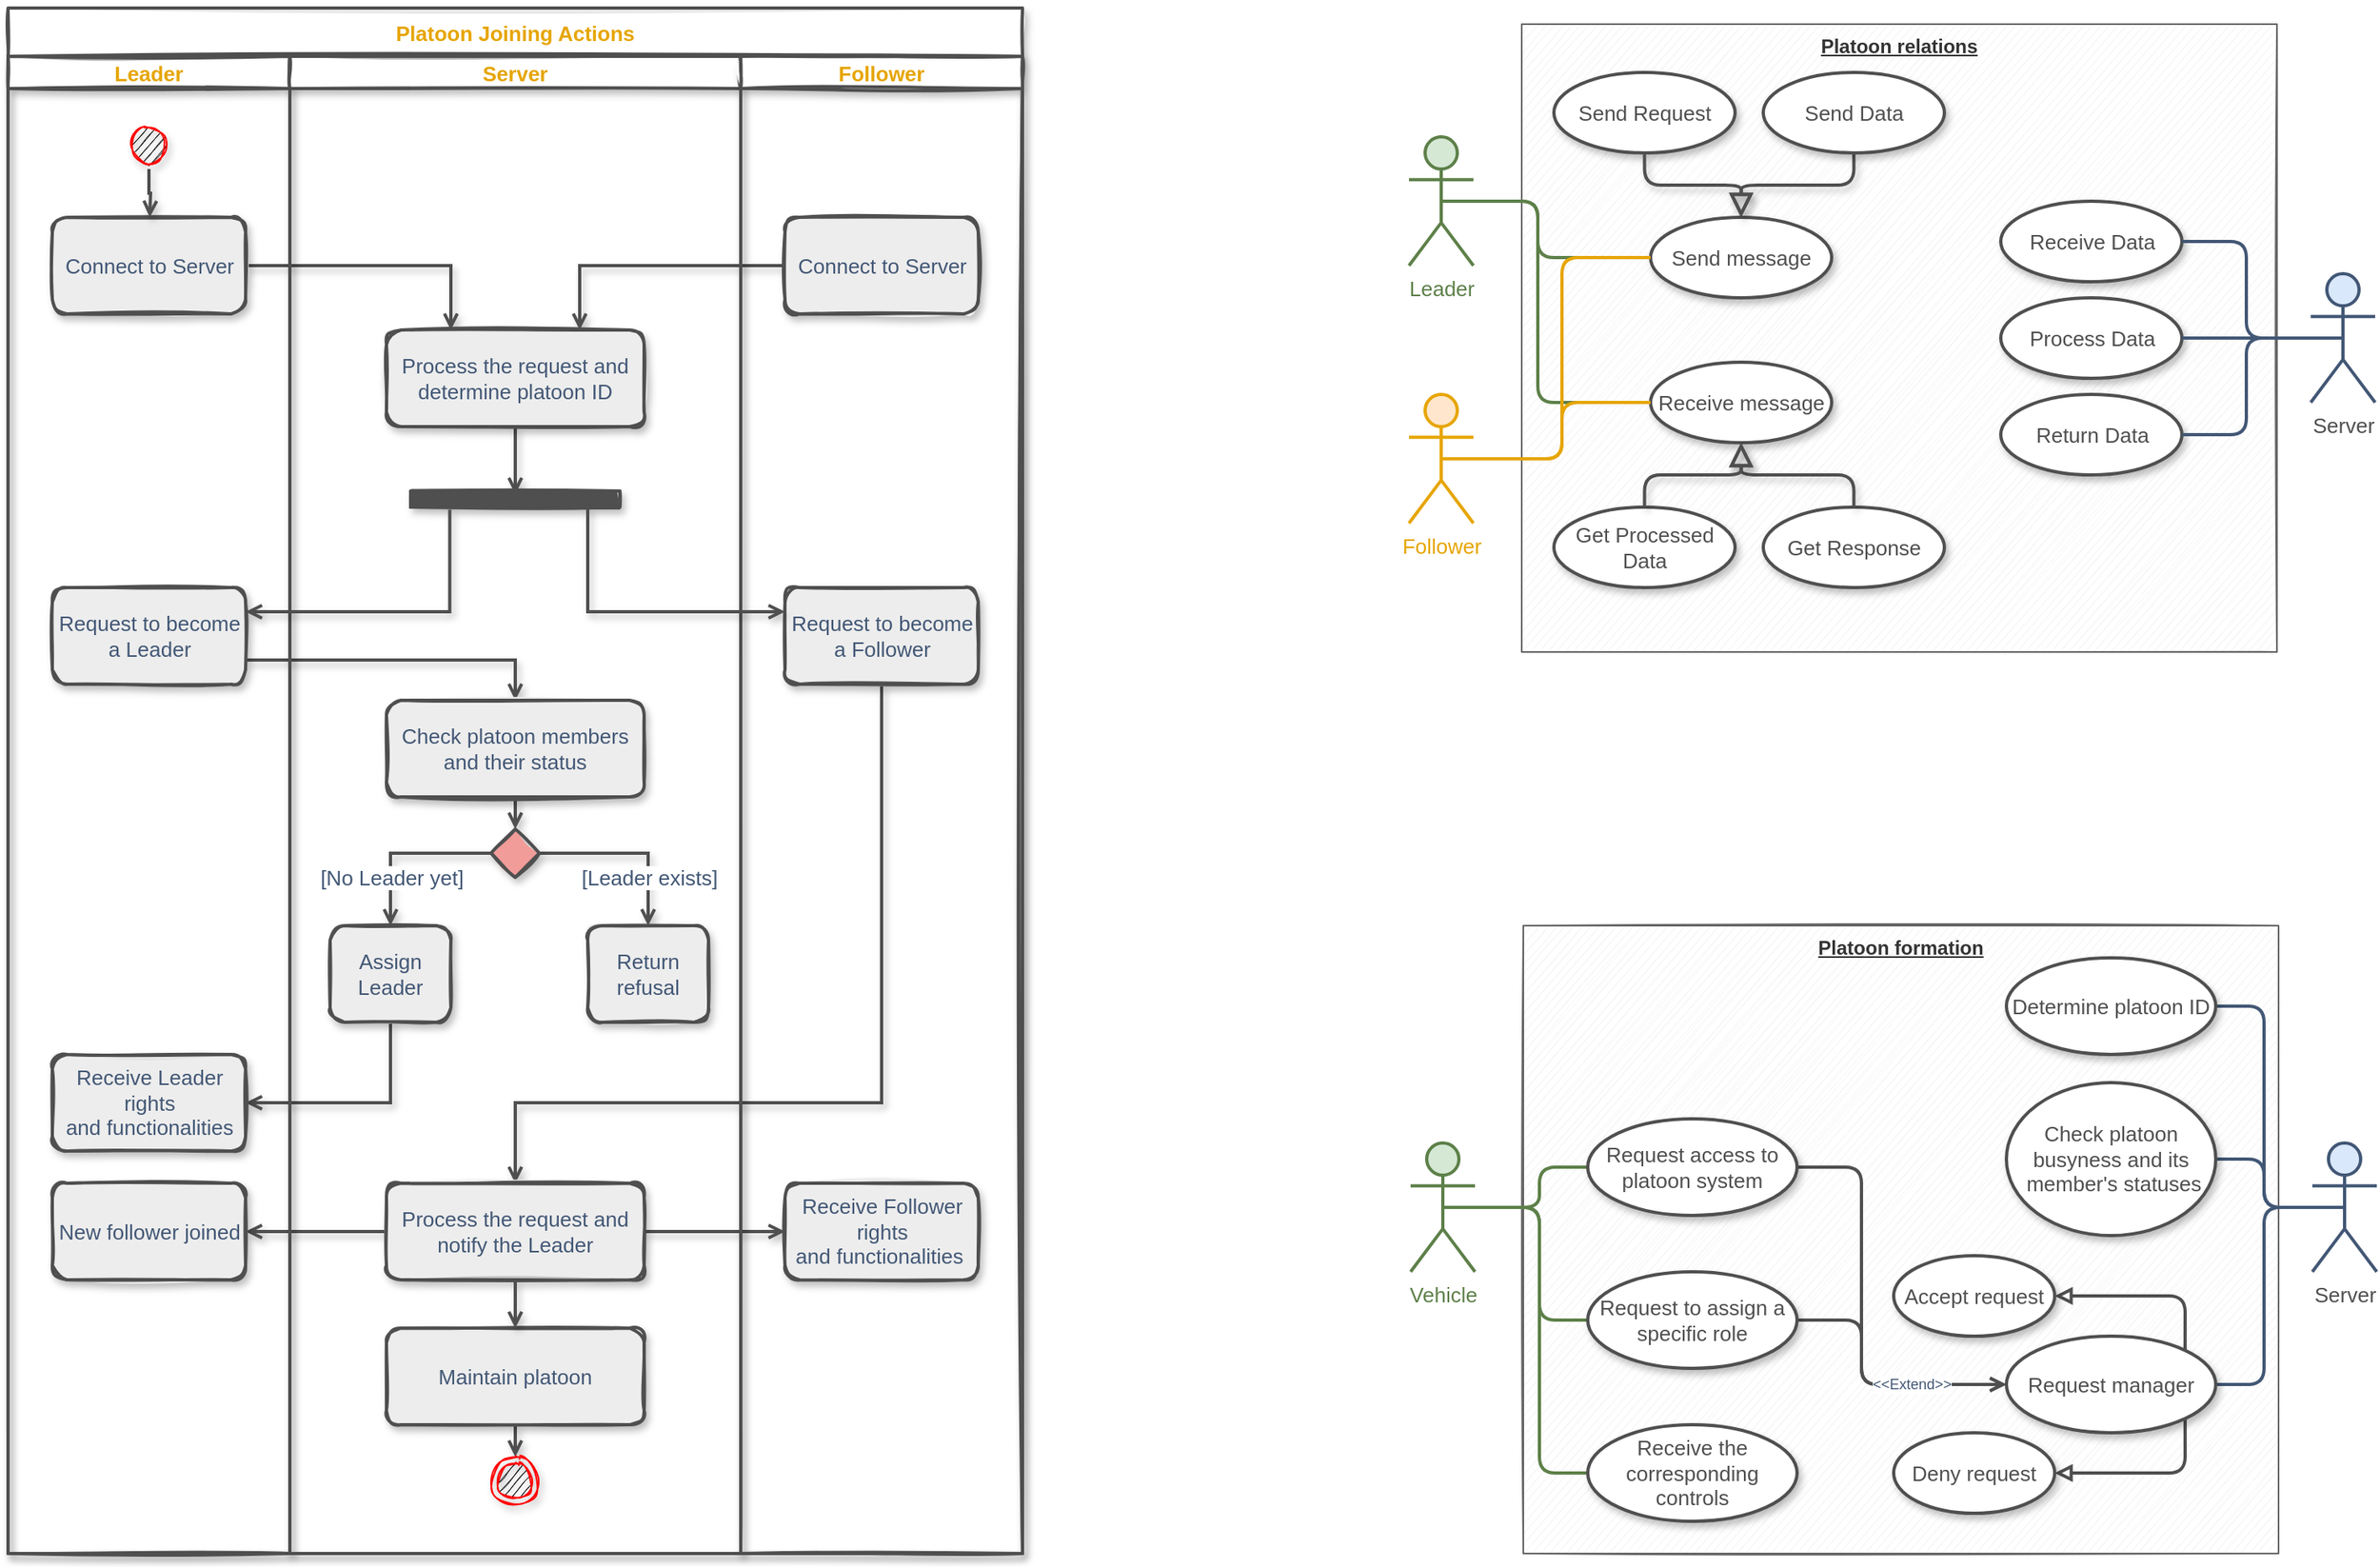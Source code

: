 <mxfile version="15.8.6"><diagram id="yykXFvjehy1KS5H2cquJ" name="Page-1"><mxGraphModel dx="1694" dy="1160" grid="1" gridSize="10" guides="1" tooltips="1" connect="1" arrows="1" fold="1" page="1" pageScale="1" pageWidth="827" pageHeight="1169" math="0" shadow="0"><root><mxCell id="0"/><mxCell id="1" parent="0"/><mxCell id="hpClkY8NKTJ1ehphHGJk-2" value="Platoon relations" style="rounded=0;whiteSpace=wrap;html=1;fillColor=#f5f5f5;fontColor=#333333;strokeColor=#666666;glass=0;sketch=1;fontStyle=5;verticalAlign=top;" vertex="1" parent="1"><mxGeometry x="1010" y="140" width="469" height="390" as="geometry"/></mxCell><mxCell id="hpClkY8NKTJ1ehphHGJk-1" value="Send Request" style="ellipse;whiteSpace=wrap;html=1;fontSize=13;fontColor=#4F4F4F;fontStyle=0;labelBackgroundColor=none;labelBorderColor=none;strokeWidth=2;strokeColor=#4F4F4F;sketch=0;shadow=1;backgroundOutline=0;" vertex="1" parent="1"><mxGeometry x="1030" y="170" width="112.5" height="50" as="geometry"/></mxCell><mxCell id="hpClkY8NKTJ1ehphHGJk-3" value="Get Response" style="ellipse;whiteSpace=wrap;html=1;fontSize=13;fontColor=#4F4F4F;fontStyle=0;labelBackgroundColor=none;labelBorderColor=none;strokeWidth=2;strokeColor=#4F4F4F;sketch=0;shadow=1;backgroundOutline=0;" vertex="1" parent="1"><mxGeometry x="1160" y="440" width="112.5" height="50" as="geometry"/></mxCell><mxCell id="hpClkY8NKTJ1ehphHGJk-4" value="Receive Data" style="ellipse;whiteSpace=wrap;html=1;fontSize=13;fontColor=#4F4F4F;fontStyle=0;labelBackgroundColor=none;labelBorderColor=none;strokeWidth=2;strokeColor=#4F4F4F;sketch=0;shadow=1;backgroundOutline=0;" vertex="1" parent="1"><mxGeometry x="1307.5" y="250" width="112.5" height="50" as="geometry"/></mxCell><mxCell id="hpClkY8NKTJ1ehphHGJk-5" value="Process Data" style="ellipse;whiteSpace=wrap;html=1;fontSize=13;fontColor=#4F4F4F;fontStyle=0;labelBackgroundColor=none;labelBorderColor=none;strokeWidth=2;strokeColor=#4F4F4F;sketch=0;shadow=1;backgroundOutline=0;" vertex="1" parent="1"><mxGeometry x="1307.5" y="310" width="112.5" height="50" as="geometry"/></mxCell><mxCell id="hpClkY8NKTJ1ehphHGJk-6" value="Return Data" style="ellipse;whiteSpace=wrap;html=1;fontSize=13;fontColor=#4F4F4F;fontStyle=0;labelBackgroundColor=none;labelBorderColor=none;strokeWidth=2;strokeColor=#4F4F4F;sketch=0;shadow=1;backgroundOutline=0;" vertex="1" parent="1"><mxGeometry x="1307.5" y="370" width="112.5" height="50" as="geometry"/></mxCell><mxCell id="hpClkY8NKTJ1ehphHGJk-17" style="edgeStyle=orthogonalEdgeStyle;rounded=1;orthogonalLoop=1;jettySize=auto;html=1;exitX=0.5;exitY=1;exitDx=0;exitDy=0;entryX=0.5;entryY=0;entryDx=0;entryDy=0;strokeWidth=2;endArrow=block;endFill=0;strokeColor=#4F4F4F;jumpSize=6;targetPerimeterSpacing=0;endSize=10;fontSize=13;fontColor=#4F4F4F;fontStyle=0;labelBackgroundColor=none;labelBorderColor=none;sketch=0;shadow=1;backgroundOutline=0;" edge="1" parent="1" source="hpClkY8NKTJ1ehphHGJk-7" target="hpClkY8NKTJ1ehphHGJk-13"><mxGeometry relative="1" as="geometry"/></mxCell><mxCell id="hpClkY8NKTJ1ehphHGJk-7" value="Send Data" style="ellipse;whiteSpace=wrap;html=1;fontSize=13;fontColor=#4F4F4F;fontStyle=0;labelBackgroundColor=none;labelBorderColor=none;strokeWidth=2;strokeColor=#4F4F4F;sketch=0;shadow=1;backgroundOutline=0;" vertex="1" parent="1"><mxGeometry x="1160" y="170" width="112.5" height="50" as="geometry"/></mxCell><mxCell id="hpClkY8NKTJ1ehphHGJk-27" style="edgeStyle=orthogonalEdgeStyle;rounded=1;jumpSize=6;orthogonalLoop=1;jettySize=auto;html=1;exitX=0.5;exitY=0.5;exitDx=0;exitDy=0;exitPerimeter=0;entryX=0;entryY=0.5;entryDx=0;entryDy=0;endArrow=none;endFill=0;endSize=10;targetPerimeterSpacing=0;strokeColor=#5D8049;strokeWidth=2;" edge="1" parent="1" source="hpClkY8NKTJ1ehphHGJk-9" target="hpClkY8NKTJ1ehphHGJk-12"><mxGeometry relative="1" as="geometry"><Array as="points"><mxPoint x="1020" y="250"/><mxPoint x="1020" y="375"/></Array></mxGeometry></mxCell><mxCell id="hpClkY8NKTJ1ehphHGJk-28" style="edgeStyle=orthogonalEdgeStyle;rounded=1;jumpSize=6;orthogonalLoop=1;jettySize=auto;html=1;exitX=0.5;exitY=0.5;exitDx=0;exitDy=0;exitPerimeter=0;entryX=0;entryY=0.5;entryDx=0;entryDy=0;endArrow=none;endFill=0;endSize=10;targetPerimeterSpacing=0;strokeColor=#5D8049;strokeWidth=2;" edge="1" parent="1" source="hpClkY8NKTJ1ehphHGJk-9" target="hpClkY8NKTJ1ehphHGJk-13"><mxGeometry relative="1" as="geometry"><Array as="points"><mxPoint x="1020" y="250"/><mxPoint x="1020" y="285"/></Array></mxGeometry></mxCell><mxCell id="hpClkY8NKTJ1ehphHGJk-9" value="Leader" style="shape=umlActor;verticalLabelPosition=bottom;verticalAlign=top;html=1;outlineConnect=0;strokeWidth=2;sketch=0;shadow=0;fillColor=#d5e8d4;strokeColor=#5D8049;fontSize=13;fontColor=#5D8049;" vertex="1" parent="1"><mxGeometry x="940" y="210" width="40" height="80" as="geometry"/></mxCell><mxCell id="hpClkY8NKTJ1ehphHGJk-11" value="Get Processed Data" style="ellipse;whiteSpace=wrap;html=1;fontSize=13;fontColor=#4F4F4F;fontStyle=0;labelBackgroundColor=none;labelBorderColor=none;strokeWidth=2;strokeColor=#4F4F4F;sketch=0;shadow=1;backgroundOutline=0;" vertex="1" parent="1"><mxGeometry x="1030" y="440" width="112.5" height="50" as="geometry"/></mxCell><mxCell id="hpClkY8NKTJ1ehphHGJk-12" value="Receive message" style="ellipse;whiteSpace=wrap;html=1;fontSize=13;fontColor=#4F4F4F;fontStyle=0;labelBackgroundColor=none;labelBorderColor=none;strokeWidth=2;strokeColor=#4F4F4F;sketch=0;shadow=1;backgroundOutline=0;" vertex="1" parent="1"><mxGeometry x="1090" y="350" width="112.5" height="50" as="geometry"/></mxCell><mxCell id="hpClkY8NKTJ1ehphHGJk-13" value="Send message" style="ellipse;whiteSpace=wrap;html=1;fontSize=13;fontColor=#4F4F4F;fontStyle=0;labelBackgroundColor=none;labelBorderColor=none;strokeWidth=2;strokeColor=#4F4F4F;sketch=0;shadow=1;backgroundOutline=0;" vertex="1" parent="1"><mxGeometry x="1090" y="260" width="112.5" height="50" as="geometry"/></mxCell><mxCell id="hpClkY8NKTJ1ehphHGJk-18" style="edgeStyle=orthogonalEdgeStyle;rounded=1;orthogonalLoop=1;jettySize=auto;html=1;exitX=0.5;exitY=1;exitDx=0;exitDy=0;entryX=0.5;entryY=0;entryDx=0;entryDy=0;strokeWidth=2;endArrow=block;endFill=0;strokeColor=#4F4F4F;jumpSize=6;targetPerimeterSpacing=0;endSize=10;fontSize=13;fontColor=#4F4F4F;fontStyle=0;labelBackgroundColor=none;labelBorderColor=none;sketch=0;shadow=1;backgroundOutline=0;" edge="1" parent="1" source="hpClkY8NKTJ1ehphHGJk-1" target="hpClkY8NKTJ1ehphHGJk-13"><mxGeometry relative="1" as="geometry"><mxPoint x="1226.25" y="230" as="sourcePoint"/><mxPoint x="1156.25" y="270" as="targetPoint"/></mxGeometry></mxCell><mxCell id="hpClkY8NKTJ1ehphHGJk-19" style="edgeStyle=orthogonalEdgeStyle;rounded=1;orthogonalLoop=1;jettySize=auto;html=1;exitX=0.5;exitY=0;exitDx=0;exitDy=0;entryX=0.5;entryY=1;entryDx=0;entryDy=0;strokeWidth=2;endArrow=block;endFill=0;strokeColor=#4F4F4F;jumpSize=6;targetPerimeterSpacing=0;endSize=10;fontSize=13;fontColor=#4F4F4F;fontStyle=0;labelBackgroundColor=none;labelBorderColor=none;sketch=0;shadow=1;backgroundOutline=0;" edge="1" parent="1" source="hpClkY8NKTJ1ehphHGJk-3" target="hpClkY8NKTJ1ehphHGJk-12"><mxGeometry relative="1" as="geometry"><mxPoint x="1212.5" y="420" as="sourcePoint"/><mxPoint x="1142.5" y="460" as="targetPoint"/></mxGeometry></mxCell><mxCell id="hpClkY8NKTJ1ehphHGJk-20" style="edgeStyle=orthogonalEdgeStyle;rounded=1;orthogonalLoop=1;jettySize=auto;html=1;exitX=0.5;exitY=0;exitDx=0;exitDy=0;entryX=0.5;entryY=1;entryDx=0;entryDy=0;strokeWidth=2;endArrow=block;endFill=0;strokeColor=#4F4F4F;jumpSize=6;targetPerimeterSpacing=0;endSize=10;fontSize=13;fontColor=#4F4F4F;fontStyle=0;labelBackgroundColor=none;labelBorderColor=none;sketch=0;shadow=1;backgroundOutline=0;" edge="1" parent="1" source="hpClkY8NKTJ1ehphHGJk-11" target="hpClkY8NKTJ1ehphHGJk-12"><mxGeometry relative="1" as="geometry"><mxPoint x="1246.25" y="250" as="sourcePoint"/><mxPoint x="1176.25" y="290" as="targetPoint"/></mxGeometry></mxCell><mxCell id="hpClkY8NKTJ1ehphHGJk-25" style="edgeStyle=orthogonalEdgeStyle;rounded=1;jumpSize=6;orthogonalLoop=1;jettySize=auto;html=1;exitX=0.5;exitY=0.5;exitDx=0;exitDy=0;exitPerimeter=0;endArrow=none;endFill=0;endSize=10;targetPerimeterSpacing=0;strokeColor=#E6A500;strokeWidth=2;" edge="1" parent="1" source="hpClkY8NKTJ1ehphHGJk-21" target="hpClkY8NKTJ1ehphHGJk-12"><mxGeometry relative="1" as="geometry"/></mxCell><mxCell id="hpClkY8NKTJ1ehphHGJk-26" style="edgeStyle=orthogonalEdgeStyle;rounded=1;jumpSize=6;orthogonalLoop=1;jettySize=auto;html=1;exitX=0.5;exitY=0.5;exitDx=0;exitDy=0;exitPerimeter=0;entryX=0;entryY=0.5;entryDx=0;entryDy=0;endArrow=none;endFill=0;endSize=10;targetPerimeterSpacing=0;strokeColor=#E6A500;strokeWidth=2;" edge="1" parent="1" source="hpClkY8NKTJ1ehphHGJk-21" target="hpClkY8NKTJ1ehphHGJk-13"><mxGeometry relative="1" as="geometry"/></mxCell><mxCell id="hpClkY8NKTJ1ehphHGJk-21" value="Follower" style="shape=umlActor;verticalLabelPosition=bottom;verticalAlign=top;html=1;outlineConnect=0;strokeWidth=2;sketch=0;shadow=0;fillColor=#ffe6cc;strokeColor=#E6A500;fontColor=#E6A500;fontSize=13;" vertex="1" parent="1"><mxGeometry x="940" y="370" width="40" height="80" as="geometry"/></mxCell><mxCell id="hpClkY8NKTJ1ehphHGJk-29" style="edgeStyle=orthogonalEdgeStyle;rounded=1;jumpSize=6;orthogonalLoop=1;jettySize=auto;html=1;exitX=0.5;exitY=0.5;exitDx=0;exitDy=0;exitPerimeter=0;entryX=1;entryY=0.5;entryDx=0;entryDy=0;endArrow=none;endFill=0;endSize=10;targetPerimeterSpacing=0;strokeColor=#425775;strokeWidth=2;fillColor=#dae8fc;" edge="1" parent="1" source="hpClkY8NKTJ1ehphHGJk-22" target="hpClkY8NKTJ1ehphHGJk-4"><mxGeometry relative="1" as="geometry"/></mxCell><mxCell id="hpClkY8NKTJ1ehphHGJk-30" style="edgeStyle=orthogonalEdgeStyle;rounded=1;jumpSize=6;orthogonalLoop=1;jettySize=auto;html=1;exitX=0.5;exitY=0.5;exitDx=0;exitDy=0;exitPerimeter=0;entryX=1;entryY=0.5;entryDx=0;entryDy=0;endArrow=none;endFill=0;endSize=10;targetPerimeterSpacing=0;strokeColor=#425775;strokeWidth=2;fillColor=#dae8fc;" edge="1" parent="1" source="hpClkY8NKTJ1ehphHGJk-22" target="hpClkY8NKTJ1ehphHGJk-5"><mxGeometry relative="1" as="geometry"/></mxCell><mxCell id="hpClkY8NKTJ1ehphHGJk-31" style="edgeStyle=orthogonalEdgeStyle;rounded=1;jumpSize=6;orthogonalLoop=1;jettySize=auto;html=1;exitX=0.5;exitY=0.5;exitDx=0;exitDy=0;exitPerimeter=0;entryX=1;entryY=0.5;entryDx=0;entryDy=0;endArrow=none;endFill=0;endSize=10;targetPerimeterSpacing=0;strokeColor=#425775;strokeWidth=2;fillColor=#dae8fc;" edge="1" parent="1" source="hpClkY8NKTJ1ehphHGJk-22" target="hpClkY8NKTJ1ehphHGJk-6"><mxGeometry relative="1" as="geometry"/></mxCell><mxCell id="hpClkY8NKTJ1ehphHGJk-22" value="Server" style="shape=umlActor;verticalLabelPosition=bottom;verticalAlign=top;html=1;outlineConnect=0;strokeWidth=2;sketch=0;shadow=0;fillColor=#dae8fc;strokeColor=#425775;fontSize=13;fontColor=#4F4F4F;" vertex="1" parent="1"><mxGeometry x="1500" y="295" width="40" height="80" as="geometry"/></mxCell><mxCell id="hpClkY8NKTJ1ehphHGJk-33" value="Platoon Joining Actions" style="swimlane;childLayout=stackLayout;resizeParent=1;resizeParentMax=0;startSize=30;rounded=0;shadow=1;glass=0;labelBackgroundColor=none;labelBorderColor=none;sketch=1;fontSize=13;fontColor=#E6A500;strokeColor=#4F4F4F;strokeWidth=2;gradientColor=none;" vertex="1" parent="1"><mxGeometry x="70" y="130" width="630" height="960" as="geometry"/></mxCell><mxCell id="hpClkY8NKTJ1ehphHGJk-64" style="edgeStyle=orthogonalEdgeStyle;rounded=0;sketch=0;jumpSize=6;orthogonalLoop=1;jettySize=auto;html=1;exitX=0.5;exitY=1;exitDx=0;exitDy=0;entryX=1;entryY=0.5;entryDx=0;entryDy=0;shadow=1;labelBackgroundColor=none;labelBorderColor=none;fontSize=13;fontColor=#E6A500;endArrow=open;endFill=0;targetPerimeterSpacing=0;strokeColor=#4F4F4F;strokeWidth=2;" edge="1" parent="hpClkY8NKTJ1ehphHGJk-33" source="hpClkY8NKTJ1ehphHGJk-53" target="hpClkY8NKTJ1ehphHGJk-63"><mxGeometry relative="1" as="geometry"/></mxCell><mxCell id="hpClkY8NKTJ1ehphHGJk-40" value="" style="edgeStyle=orthogonalEdgeStyle;rounded=0;sketch=0;jumpSize=6;orthogonalLoop=1;jettySize=auto;html=1;shadow=1;labelBackgroundColor=none;labelBorderColor=none;fontSize=13;fontColor=#E6A500;endArrow=open;endFill=0;targetPerimeterSpacing=0;strokeColor=#4F4F4F;strokeWidth=2;entryX=0.25;entryY=0;entryDx=0;entryDy=0;" edge="1" parent="hpClkY8NKTJ1ehphHGJk-33" source="hpClkY8NKTJ1ehphHGJk-38" target="hpClkY8NKTJ1ehphHGJk-39"><mxGeometry relative="1" as="geometry"/></mxCell><mxCell id="hpClkY8NKTJ1ehphHGJk-71" style="edgeStyle=orthogonalEdgeStyle;rounded=0;sketch=0;jumpSize=6;orthogonalLoop=1;jettySize=auto;html=1;exitX=1;exitY=0.75;exitDx=0;exitDy=0;entryX=0.5;entryY=0;entryDx=0;entryDy=0;shadow=1;labelBackgroundColor=none;labelBorderColor=none;fontSize=13;fontColor=#E6A500;endArrow=open;endFill=0;targetPerimeterSpacing=0;strokeColor=#4F4F4F;strokeWidth=2;" edge="1" parent="hpClkY8NKTJ1ehphHGJk-33" source="hpClkY8NKTJ1ehphHGJk-43" target="hpClkY8NKTJ1ehphHGJk-47"><mxGeometry relative="1" as="geometry"/></mxCell><mxCell id="hpClkY8NKTJ1ehphHGJk-72" style="edgeStyle=orthogonalEdgeStyle;rounded=0;sketch=0;jumpSize=6;orthogonalLoop=1;jettySize=auto;html=1;exitX=0;exitY=0.5;exitDx=0;exitDy=0;entryX=0.75;entryY=0;entryDx=0;entryDy=0;shadow=1;labelBackgroundColor=none;labelBorderColor=none;fontSize=13;fontColor=#E6A500;endArrow=open;endFill=0;targetPerimeterSpacing=0;strokeColor=#4F4F4F;strokeWidth=2;" edge="1" parent="hpClkY8NKTJ1ehphHGJk-33" source="hpClkY8NKTJ1ehphHGJk-62" target="hpClkY8NKTJ1ehphHGJk-39"><mxGeometry relative="1" as="geometry"><Array as="points"><mxPoint x="355" y="160"/></Array></mxGeometry></mxCell><mxCell id="hpClkY8NKTJ1ehphHGJk-77" style="edgeStyle=orthogonalEdgeStyle;rounded=0;sketch=0;jumpSize=6;orthogonalLoop=1;jettySize=auto;html=1;exitX=0.5;exitY=1;exitDx=0;exitDy=0;entryX=0.5;entryY=0;entryDx=0;entryDy=0;shadow=1;labelBackgroundColor=none;labelBorderColor=none;fontSize=13;fontColor=#E6A500;endArrow=open;endFill=0;targetPerimeterSpacing=0;strokeColor=#4F4F4F;strokeWidth=2;" edge="1" parent="hpClkY8NKTJ1ehphHGJk-33" source="hpClkY8NKTJ1ehphHGJk-73" target="hpClkY8NKTJ1ehphHGJk-76"><mxGeometry relative="1" as="geometry"><Array as="points"><mxPoint x="543" y="680"/><mxPoint x="315" y="680"/></Array></mxGeometry></mxCell><mxCell id="hpClkY8NKTJ1ehphHGJk-79" style="edgeStyle=orthogonalEdgeStyle;rounded=0;sketch=0;jumpSize=6;orthogonalLoop=1;jettySize=auto;html=1;exitX=0;exitY=0.5;exitDx=0;exitDy=0;entryX=1;entryY=0.5;entryDx=0;entryDy=0;shadow=1;labelBackgroundColor=none;labelBorderColor=none;fontSize=13;fontColor=#E6A500;endArrow=open;endFill=0;targetPerimeterSpacing=0;strokeColor=#4F4F4F;strokeWidth=2;" edge="1" parent="hpClkY8NKTJ1ehphHGJk-33" source="hpClkY8NKTJ1ehphHGJk-76" target="hpClkY8NKTJ1ehphHGJk-78"><mxGeometry relative="1" as="geometry"/></mxCell><mxCell id="hpClkY8NKTJ1ehphHGJk-81" style="edgeStyle=orthogonalEdgeStyle;rounded=0;sketch=0;jumpSize=6;orthogonalLoop=1;jettySize=auto;html=1;exitX=1;exitY=0.5;exitDx=0;exitDy=0;entryX=0;entryY=0.5;entryDx=0;entryDy=0;shadow=1;labelBackgroundColor=none;labelBorderColor=none;fontSize=13;fontColor=#E6A500;endArrow=open;endFill=0;targetPerimeterSpacing=0;strokeColor=#4F4F4F;strokeWidth=2;" edge="1" parent="hpClkY8NKTJ1ehphHGJk-33" source="hpClkY8NKTJ1ehphHGJk-76" target="hpClkY8NKTJ1ehphHGJk-80"><mxGeometry relative="1" as="geometry"/></mxCell><mxCell id="hpClkY8NKTJ1ehphHGJk-34" value="Leader" style="swimlane;startSize=20;rounded=0;shadow=1;glass=0;labelBackgroundColor=none;labelBorderColor=none;sketch=1;fontSize=13;fontColor=#E6A500;strokeColor=#4F4F4F;strokeWidth=2;gradientColor=none;" vertex="1" parent="hpClkY8NKTJ1ehphHGJk-33"><mxGeometry y="30" width="175" height="930" as="geometry"/></mxCell><mxCell id="hpClkY8NKTJ1ehphHGJk-38" value="Connect to Server" style="rounded=1;shadow=1;glass=0;labelBackgroundColor=none;labelBorderColor=none;sketch=1;fontSize=13;fontColor=#425775;strokeColor=#4F4F4F;strokeWidth=2;gradientColor=none;fontStyle=0;whiteSpace=wrap;html=1;spacing=0;spacingTop=0;fillColor=#EDEDED;fillStyle=solid;" vertex="1" parent="hpClkY8NKTJ1ehphHGJk-34"><mxGeometry x="27.5" y="100" width="120" height="60" as="geometry"/></mxCell><mxCell id="hpClkY8NKTJ1ehphHGJk-43" value="Request to become a Leader" style="rounded=1;shadow=1;glass=0;labelBackgroundColor=none;labelBorderColor=none;sketch=1;fontSize=13;fontColor=#425775;strokeColor=#4F4F4F;strokeWidth=2;gradientColor=none;fontStyle=0;whiteSpace=wrap;html=1;spacing=0;spacingTop=0;fillColor=#EDEDED;fillStyle=solid;" vertex="1" parent="hpClkY8NKTJ1ehphHGJk-34"><mxGeometry x="27.5" y="330" width="120" height="60" as="geometry"/></mxCell><mxCell id="hpClkY8NKTJ1ehphHGJk-63" value="Receive Leader rights and&amp;nbsp;functionalities" style="rounded=1;shadow=1;glass=0;labelBackgroundColor=none;labelBorderColor=none;sketch=1;fontSize=13;fontColor=#425775;strokeColor=#4F4F4F;strokeWidth=2;gradientColor=none;fontStyle=0;whiteSpace=wrap;html=1;spacing=0;spacingTop=0;fillColor=#EDEDED;fillStyle=solid;" vertex="1" parent="hpClkY8NKTJ1ehphHGJk-34"><mxGeometry x="27.5" y="620" width="120" height="60" as="geometry"/></mxCell><mxCell id="hpClkY8NKTJ1ehphHGJk-78" value="New follower joined" style="rounded=1;shadow=1;glass=0;labelBackgroundColor=none;labelBorderColor=none;sketch=1;fontSize=13;fontColor=#425775;strokeColor=#4F4F4F;strokeWidth=2;gradientColor=none;fontStyle=0;whiteSpace=wrap;html=1;spacing=0;spacingTop=0;fillColor=#EDEDED;fillStyle=solid;" vertex="1" parent="hpClkY8NKTJ1ehphHGJk-34"><mxGeometry x="27.5" y="700" width="120" height="60" as="geometry"/></mxCell><mxCell id="hpClkY8NKTJ1ehphHGJk-86" value="" style="ellipse;html=1;shape=startState;fillColor=#000000;strokeColor=#ff0000;rounded=0;shadow=1;glass=0;labelBackgroundColor=none;labelBorderColor=none;sketch=1;fontSize=13;fontColor=#E6A500;" vertex="1" parent="hpClkY8NKTJ1ehphHGJk-34"><mxGeometry x="72.5" y="40" width="30" height="30" as="geometry"/></mxCell><mxCell id="hpClkY8NKTJ1ehphHGJk-87" value="" style="edgeStyle=orthogonalEdgeStyle;html=1;verticalAlign=bottom;endArrow=open;strokeColor=#4F4F4F;rounded=0;shadow=1;labelBackgroundColor=none;labelBorderColor=none;sketch=0;fontSize=13;fontColor=#E6A500;targetPerimeterSpacing=0;jumpSize=6;strokeWidth=2;endFill=0;" edge="1" source="hpClkY8NKTJ1ehphHGJk-86" parent="hpClkY8NKTJ1ehphHGJk-34"><mxGeometry relative="1" as="geometry"><mxPoint x="88" y="100" as="targetPoint"/></mxGeometry></mxCell><mxCell id="hpClkY8NKTJ1ehphHGJk-35" value="Server" style="swimlane;startSize=20;rounded=0;shadow=1;glass=0;labelBackgroundColor=none;labelBorderColor=none;sketch=1;fontSize=13;fontColor=#E6A500;strokeColor=#4F4F4F;strokeWidth=2;gradientColor=none;" vertex="1" parent="hpClkY8NKTJ1ehphHGJk-33"><mxGeometry x="175" y="30" width="280" height="930" as="geometry"/></mxCell><mxCell id="hpClkY8NKTJ1ehphHGJk-68" style="edgeStyle=orthogonalEdgeStyle;rounded=0;sketch=0;jumpSize=6;orthogonalLoop=1;jettySize=auto;html=1;exitX=0.5;exitY=1;exitDx=0;exitDy=0;entryX=0.2;entryY=0.5;entryDx=0;entryDy=0;entryPerimeter=0;shadow=1;labelBackgroundColor=none;labelBorderColor=none;fontSize=13;fontColor=#E6A500;endArrow=open;endFill=0;targetPerimeterSpacing=0;strokeColor=#4F4F4F;strokeWidth=2;" edge="1" parent="hpClkY8NKTJ1ehphHGJk-35" source="hpClkY8NKTJ1ehphHGJk-39" target="hpClkY8NKTJ1ehphHGJk-67"><mxGeometry relative="1" as="geometry"/></mxCell><mxCell id="hpClkY8NKTJ1ehphHGJk-39" value="Process the request and determine platoon ID" style="rounded=1;shadow=1;glass=0;labelBackgroundColor=none;labelBorderColor=none;sketch=1;fontSize=13;fontColor=#425775;strokeColor=#4F4F4F;strokeWidth=2;gradientColor=none;fontStyle=0;whiteSpace=wrap;html=1;spacing=0;spacingTop=0;fillColor=#EDEDED;fillStyle=solid;" vertex="1" parent="hpClkY8NKTJ1ehphHGJk-35"><mxGeometry x="60" y="170" width="160" height="60" as="geometry"/></mxCell><mxCell id="hpClkY8NKTJ1ehphHGJk-88" style="edgeStyle=orthogonalEdgeStyle;rounded=0;sketch=0;jumpSize=6;orthogonalLoop=1;jettySize=auto;html=1;exitX=0.5;exitY=1;exitDx=0;exitDy=0;entryX=0.5;entryY=0;entryDx=0;entryDy=0;shadow=1;labelBackgroundColor=none;labelBorderColor=none;fontSize=13;fontColor=#E6A500;endArrow=open;endFill=0;targetPerimeterSpacing=0;strokeColor=#4F4F4F;strokeWidth=2;" edge="1" parent="hpClkY8NKTJ1ehphHGJk-35" source="hpClkY8NKTJ1ehphHGJk-47" target="hpClkY8NKTJ1ehphHGJk-51"><mxGeometry relative="1" as="geometry"/></mxCell><mxCell id="hpClkY8NKTJ1ehphHGJk-47" value="Check platoon members and their status" style="rounded=1;shadow=1;glass=0;labelBackgroundColor=none;labelBorderColor=none;sketch=1;fontSize=13;fontColor=#425775;strokeColor=#4F4F4F;strokeWidth=2;gradientColor=none;fontStyle=0;whiteSpace=wrap;html=1;spacing=0;spacingTop=0;fillColor=#EDEDED;fillStyle=solid;" vertex="1" parent="hpClkY8NKTJ1ehphHGJk-35"><mxGeometry x="60" y="400" width="160" height="60" as="geometry"/></mxCell><mxCell id="hpClkY8NKTJ1ehphHGJk-55" style="edgeStyle=orthogonalEdgeStyle;rounded=0;sketch=0;jumpSize=6;orthogonalLoop=1;jettySize=auto;html=1;exitX=0;exitY=0.5;exitDx=0;exitDy=0;entryX=0.5;entryY=0;entryDx=0;entryDy=0;shadow=1;labelBackgroundColor=none;labelBorderColor=none;fontSize=13;fontColor=#E6A500;endArrow=open;endFill=0;targetPerimeterSpacing=0;strokeColor=#4F4F4F;strokeWidth=2;" edge="1" parent="hpClkY8NKTJ1ehphHGJk-35" source="hpClkY8NKTJ1ehphHGJk-51" target="hpClkY8NKTJ1ehphHGJk-53"><mxGeometry relative="1" as="geometry"/></mxCell><mxCell id="hpClkY8NKTJ1ehphHGJk-58" value="[No Leader yet]" style="edgeLabel;html=1;align=center;verticalAlign=middle;resizable=0;points=[];fontSize=13;fontColor=#425775;" vertex="1" connectable="0" parent="hpClkY8NKTJ1ehphHGJk-55"><mxGeometry x="0.181" y="1" relative="1" as="geometry"><mxPoint x="-1" y="14" as="offset"/></mxGeometry></mxCell><mxCell id="hpClkY8NKTJ1ehphHGJk-56" style="edgeStyle=orthogonalEdgeStyle;rounded=0;sketch=0;jumpSize=6;orthogonalLoop=1;jettySize=auto;html=1;exitX=1;exitY=0.5;exitDx=0;exitDy=0;entryX=0.5;entryY=0;entryDx=0;entryDy=0;shadow=1;labelBackgroundColor=none;labelBorderColor=none;fontSize=13;fontColor=#425775;endArrow=open;endFill=0;targetPerimeterSpacing=0;strokeColor=#4F4F4F;strokeWidth=2;" edge="1" parent="hpClkY8NKTJ1ehphHGJk-35" source="hpClkY8NKTJ1ehphHGJk-51" target="hpClkY8NKTJ1ehphHGJk-54"><mxGeometry relative="1" as="geometry"/></mxCell><mxCell id="hpClkY8NKTJ1ehphHGJk-57" value="[Leader exists]" style="edgeLabel;html=1;align=center;verticalAlign=middle;resizable=0;points=[];fontSize=13;fontColor=#425775;" vertex="1" connectable="0" parent="hpClkY8NKTJ1ehphHGJk-56"><mxGeometry x="0.031" y="-1" relative="1" as="geometry"><mxPoint x="10" y="14" as="offset"/></mxGeometry></mxCell><mxCell id="hpClkY8NKTJ1ehphHGJk-51" value="" style="rhombus;whiteSpace=wrap;html=1;rounded=0;shadow=1;glass=0;labelBackgroundColor=none;labelBorderColor=none;sketch=1;fontSize=13;fontColor=#E6A500;strokeColor=#4F4F4F;strokeWidth=2;gradientColor=none;fillColor=#F19C99;fillStyle=solid;" vertex="1" parent="hpClkY8NKTJ1ehphHGJk-35"><mxGeometry x="125" y="480" width="30" height="30" as="geometry"/></mxCell><mxCell id="hpClkY8NKTJ1ehphHGJk-53" value="Assign Leader" style="rounded=1;shadow=1;glass=0;labelBackgroundColor=none;labelBorderColor=none;sketch=1;fontSize=13;fontColor=#425775;strokeColor=#4F4F4F;strokeWidth=2;gradientColor=none;fontStyle=0;whiteSpace=wrap;html=1;spacing=0;spacingTop=0;fillColor=#EDEDED;fillStyle=solid;" vertex="1" parent="hpClkY8NKTJ1ehphHGJk-35"><mxGeometry x="25" y="540" width="75" height="60" as="geometry"/></mxCell><mxCell id="hpClkY8NKTJ1ehphHGJk-54" value="Return refusal" style="rounded=1;shadow=1;glass=0;labelBackgroundColor=none;labelBorderColor=none;sketch=1;fontSize=13;fontColor=#425775;strokeColor=#4F4F4F;strokeWidth=2;gradientColor=none;fontStyle=0;whiteSpace=wrap;html=1;spacing=0;spacingTop=0;fillColor=#EDEDED;fillStyle=solid;" vertex="1" parent="hpClkY8NKTJ1ehphHGJk-35"><mxGeometry x="185" y="540" width="75" height="60" as="geometry"/></mxCell><mxCell id="hpClkY8NKTJ1ehphHGJk-67" value="" style="html=1;points=[];perimeter=orthogonalPerimeter;rounded=0;shadow=1;glass=0;labelBackgroundColor=none;labelBorderColor=none;sketch=1;fontSize=13;fontColor=#E6A500;strokeColor=#4F4F4F;strokeWidth=2;gradientColor=none;rotation=90;fillColor=#4F4F4F;fillStyle=solid;" vertex="1" parent="hpClkY8NKTJ1ehphHGJk-35"><mxGeometry x="135" y="210" width="10" height="130" as="geometry"/></mxCell><mxCell id="hpClkY8NKTJ1ehphHGJk-76" value="Process the request and notify the Leader" style="rounded=1;shadow=1;glass=0;labelBackgroundColor=none;labelBorderColor=none;sketch=1;fontSize=13;fontColor=#425775;strokeColor=#4F4F4F;strokeWidth=2;gradientColor=none;fontStyle=0;whiteSpace=wrap;html=1;spacing=0;spacingTop=0;fillColor=#EDEDED;fillStyle=solid;" vertex="1" parent="hpClkY8NKTJ1ehphHGJk-35"><mxGeometry x="60" y="700" width="160" height="60" as="geometry"/></mxCell><mxCell id="hpClkY8NKTJ1ehphHGJk-85" style="edgeStyle=orthogonalEdgeStyle;rounded=0;sketch=0;jumpSize=6;orthogonalLoop=1;jettySize=auto;html=1;exitX=0.5;exitY=1;exitDx=0;exitDy=0;entryX=0.5;entryY=0;entryDx=0;entryDy=0;shadow=1;labelBackgroundColor=none;labelBorderColor=none;fontSize=13;fontColor=#E6A500;endArrow=open;endFill=0;targetPerimeterSpacing=0;strokeColor=#4F4F4F;strokeWidth=2;" edge="1" parent="hpClkY8NKTJ1ehphHGJk-35" source="hpClkY8NKTJ1ehphHGJk-82" target="hpClkY8NKTJ1ehphHGJk-84"><mxGeometry relative="1" as="geometry"/></mxCell><mxCell id="hpClkY8NKTJ1ehphHGJk-82" value="Maintain platoon" style="rounded=1;shadow=1;glass=0;labelBackgroundColor=none;labelBorderColor=none;sketch=1;fontSize=13;fontColor=#425775;strokeColor=#4F4F4F;strokeWidth=2;gradientColor=none;fontStyle=0;whiteSpace=wrap;html=1;spacing=0;spacingTop=0;fillColor=#EDEDED;fillStyle=solid;" vertex="1" parent="hpClkY8NKTJ1ehphHGJk-35"><mxGeometry x="60" y="790" width="160" height="60" as="geometry"/></mxCell><mxCell id="hpClkY8NKTJ1ehphHGJk-83" value="" style="edgeStyle=orthogonalEdgeStyle;rounded=0;sketch=0;jumpSize=6;orthogonalLoop=1;jettySize=auto;html=1;shadow=1;labelBackgroundColor=none;labelBorderColor=none;fontSize=13;fontColor=#E6A500;endArrow=open;endFill=0;targetPerimeterSpacing=0;strokeColor=#4F4F4F;strokeWidth=2;" edge="1" parent="hpClkY8NKTJ1ehphHGJk-35" source="hpClkY8NKTJ1ehphHGJk-76" target="hpClkY8NKTJ1ehphHGJk-82"><mxGeometry relative="1" as="geometry"/></mxCell><mxCell id="hpClkY8NKTJ1ehphHGJk-84" value="" style="ellipse;html=1;shape=endState;fillColor=#000000;strokeColor=#ff0000;rounded=0;shadow=1;glass=0;labelBackgroundColor=none;labelBorderColor=none;sketch=1;fontSize=13;fontColor=#E6A500;" vertex="1" parent="hpClkY8NKTJ1ehphHGJk-35"><mxGeometry x="125" y="870" width="30" height="30" as="geometry"/></mxCell><mxCell id="hpClkY8NKTJ1ehphHGJk-36" value="Follower" style="swimlane;startSize=20;rounded=0;shadow=1;glass=0;labelBackgroundColor=none;labelBorderColor=none;sketch=1;fontSize=13;fontColor=#E6A500;strokeColor=#4F4F4F;strokeWidth=2;gradientColor=none;" vertex="1" parent="hpClkY8NKTJ1ehphHGJk-33"><mxGeometry x="455" y="30" width="175" height="930" as="geometry"/></mxCell><mxCell id="hpClkY8NKTJ1ehphHGJk-62" value="Connect to Server" style="rounded=1;shadow=1;glass=0;labelBackgroundColor=none;labelBorderColor=none;sketch=1;fontSize=13;fontColor=#425775;strokeColor=#4F4F4F;strokeWidth=2;gradientColor=none;fontStyle=0;whiteSpace=wrap;html=1;spacing=0;spacingTop=0;fillColor=#EDEDED;fillStyle=solid;" vertex="1" parent="hpClkY8NKTJ1ehphHGJk-36"><mxGeometry x="27.5" y="100" width="120" height="60" as="geometry"/></mxCell><mxCell id="hpClkY8NKTJ1ehphHGJk-73" value="Request to become a Follower" style="rounded=1;shadow=1;glass=0;labelBackgroundColor=none;labelBorderColor=none;sketch=1;fontSize=13;fontColor=#425775;strokeColor=#4F4F4F;strokeWidth=2;gradientColor=none;fontStyle=0;whiteSpace=wrap;html=1;spacing=0;spacingTop=0;fillColor=#EDEDED;fillStyle=solid;" vertex="1" parent="hpClkY8NKTJ1ehphHGJk-36"><mxGeometry x="27.5" y="330" width="120" height="60" as="geometry"/></mxCell><mxCell id="hpClkY8NKTJ1ehphHGJk-80" value="Receive Follower rights and&amp;nbsp;functionalities&amp;nbsp;" style="rounded=1;shadow=1;glass=0;labelBackgroundColor=none;labelBorderColor=none;sketch=1;fontSize=13;fontColor=#425775;strokeColor=#4F4F4F;strokeWidth=2;gradientColor=none;fontStyle=0;whiteSpace=wrap;html=1;spacing=0;spacingTop=0;fillColor=#EDEDED;fillStyle=solid;" vertex="1" parent="hpClkY8NKTJ1ehphHGJk-36"><mxGeometry x="27.5" y="700" width="120" height="60" as="geometry"/></mxCell><mxCell id="hpClkY8NKTJ1ehphHGJk-89" value="" style="edgeStyle=orthogonalEdgeStyle;rounded=0;sketch=0;jumpSize=6;orthogonalLoop=1;jettySize=auto;html=1;shadow=1;labelBackgroundColor=none;labelBorderColor=none;fontSize=13;fontColor=#E6A500;endArrow=open;endFill=0;targetPerimeterSpacing=0;strokeColor=#4F4F4F;strokeWidth=2;entryX=1;entryY=0.25;entryDx=0;entryDy=0;exitX=1.167;exitY=0.813;exitDx=0;exitDy=0;exitPerimeter=0;" edge="1" parent="hpClkY8NKTJ1ehphHGJk-33" source="hpClkY8NKTJ1ehphHGJk-67" target="hpClkY8NKTJ1ehphHGJk-43"><mxGeometry relative="1" as="geometry"><Array as="points"><mxPoint x="274" y="375"/></Array></mxGeometry></mxCell><mxCell id="hpClkY8NKTJ1ehphHGJk-90" value="" style="edgeStyle=orthogonalEdgeStyle;rounded=0;sketch=0;jumpSize=6;orthogonalLoop=1;jettySize=auto;html=1;shadow=1;labelBackgroundColor=none;labelBorderColor=none;fontSize=13;fontColor=#E6A500;endArrow=open;endFill=0;targetPerimeterSpacing=0;strokeColor=#4F4F4F;strokeWidth=2;entryX=0;entryY=0.25;entryDx=0;entryDy=0;" edge="1" parent="hpClkY8NKTJ1ehphHGJk-33" target="hpClkY8NKTJ1ehphHGJk-73"><mxGeometry relative="1" as="geometry"><mxPoint x="360" y="310" as="sourcePoint"/><Array as="points"><mxPoint x="360" y="375"/></Array></mxGeometry></mxCell><mxCell id="hpClkY8NKTJ1ehphHGJk-92" value="Platoon formation" style="rounded=0;whiteSpace=wrap;html=1;fillColor=#f5f5f5;fontColor=#333333;strokeColor=#666666;glass=0;sketch=1;verticalAlign=top;fontStyle=5" vertex="1" parent="1"><mxGeometry x="1011" y="700" width="469" height="390" as="geometry"/></mxCell><mxCell id="hpClkY8NKTJ1ehphHGJk-128" style="edgeStyle=orthogonalEdgeStyle;rounded=1;sketch=0;jumpSize=6;orthogonalLoop=1;jettySize=auto;html=1;exitX=1;exitY=0.5;exitDx=0;exitDy=0;entryX=0;entryY=0.5;entryDx=0;entryDy=0;shadow=0;labelBackgroundColor=none;labelBorderColor=none;fontSize=13;fontColor=#425775;endArrow=open;endFill=0;targetPerimeterSpacing=0;strokeColor=#4F4F4F;strokeWidth=2;" edge="1" parent="1" source="hpClkY8NKTJ1ehphHGJk-93" target="hpClkY8NKTJ1ehphHGJk-119"><mxGeometry relative="1" as="geometry"><Array as="points"><mxPoint x="1221" y="850"/><mxPoint x="1221" y="985"/></Array></mxGeometry></mxCell><mxCell id="hpClkY8NKTJ1ehphHGJk-134" style="edgeStyle=orthogonalEdgeStyle;rounded=1;sketch=0;jumpSize=6;orthogonalLoop=1;jettySize=auto;html=1;exitX=0;exitY=0.5;exitDx=0;exitDy=0;entryX=0.5;entryY=0.5;entryDx=0;entryDy=0;entryPerimeter=0;shadow=0;labelBackgroundColor=none;labelBorderColor=none;fontSize=13;fontColor=#425775;endArrow=none;endFill=0;targetPerimeterSpacing=0;strokeColor=#5D8049;strokeWidth=2;" edge="1" parent="1" source="hpClkY8NKTJ1ehphHGJk-93" target="hpClkY8NKTJ1ehphHGJk-102"><mxGeometry relative="1" as="geometry"><Array as="points"><mxPoint x="1021" y="850"/><mxPoint x="1021" y="875"/></Array></mxGeometry></mxCell><mxCell id="hpClkY8NKTJ1ehphHGJk-93" value="Request access to platoon system" style="ellipse;whiteSpace=wrap;html=1;fontSize=13;fontColor=#4F4F4F;fontStyle=0;labelBackgroundColor=none;labelBorderColor=none;strokeWidth=2;strokeColor=#4F4F4F;sketch=0;shadow=1;backgroundOutline=0;" vertex="1" parent="1"><mxGeometry x="1051" y="820" width="130" height="60" as="geometry"/></mxCell><mxCell id="hpClkY8NKTJ1ehphHGJk-102" value="Vehicle" style="shape=umlActor;verticalLabelPosition=bottom;verticalAlign=top;html=1;outlineConnect=0;strokeWidth=2;sketch=0;shadow=0;fillColor=#d5e8d4;strokeColor=#5D8049;fontSize=13;fontColor=#5D8049;" vertex="1" parent="1"><mxGeometry x="941" y="835" width="40" height="80" as="geometry"/></mxCell><mxCell id="hpClkY8NKTJ1ehphHGJk-115" value="Server" style="shape=umlActor;verticalLabelPosition=bottom;verticalAlign=top;html=1;outlineConnect=0;strokeWidth=2;sketch=0;shadow=0;fillColor=#dae8fc;strokeColor=#425775;fontSize=13;fontColor=#4F4F4F;" vertex="1" parent="1"><mxGeometry x="1501" y="835" width="40" height="80" as="geometry"/></mxCell><mxCell id="hpClkY8NKTJ1ehphHGJk-131" style="edgeStyle=orthogonalEdgeStyle;rounded=1;sketch=0;jumpSize=6;orthogonalLoop=1;jettySize=auto;html=1;exitX=1;exitY=0.5;exitDx=0;exitDy=0;shadow=0;labelBackgroundColor=none;labelBorderColor=none;fontSize=13;fontColor=#425775;endArrow=none;endFill=0;targetPerimeterSpacing=0;strokeColor=#425775;strokeWidth=2;entryX=0.5;entryY=0.5;entryDx=0;entryDy=0;entryPerimeter=0;" edge="1" parent="1" source="hpClkY8NKTJ1ehphHGJk-116" target="hpClkY8NKTJ1ehphHGJk-115"><mxGeometry relative="1" as="geometry"><Array as="points"><mxPoint x="1471" y="750"/><mxPoint x="1471" y="875"/></Array></mxGeometry></mxCell><mxCell id="hpClkY8NKTJ1ehphHGJk-116" value="Determine platoon ID" style="ellipse;whiteSpace=wrap;html=1;fontSize=13;fontColor=#4F4F4F;fontStyle=0;labelBackgroundColor=none;labelBorderColor=none;strokeWidth=2;strokeColor=#4F4F4F;sketch=0;shadow=1;backgroundOutline=0;" vertex="1" parent="1"><mxGeometry x="1311" y="720" width="130" height="60" as="geometry"/></mxCell><mxCell id="hpClkY8NKTJ1ehphHGJk-132" style="edgeStyle=orthogonalEdgeStyle;rounded=1;sketch=0;jumpSize=6;orthogonalLoop=1;jettySize=auto;html=1;exitX=1;exitY=0.5;exitDx=0;exitDy=0;entryX=0.5;entryY=0.5;entryDx=0;entryDy=0;entryPerimeter=0;shadow=0;labelBackgroundColor=none;labelBorderColor=none;fontSize=13;fontColor=#425775;endArrow=none;endFill=0;targetPerimeterSpacing=0;strokeColor=#425775;strokeWidth=2;" edge="1" parent="1" source="hpClkY8NKTJ1ehphHGJk-117" target="hpClkY8NKTJ1ehphHGJk-115"><mxGeometry relative="1" as="geometry"/></mxCell><mxCell id="hpClkY8NKTJ1ehphHGJk-117" value="Check platoon busyness and its &amp;nbsp;member's statuses" style="ellipse;whiteSpace=wrap;html=1;fontSize=13;fontColor=#4F4F4F;fontStyle=0;labelBackgroundColor=none;labelBorderColor=none;strokeWidth=2;strokeColor=#4F4F4F;sketch=0;shadow=1;backgroundOutline=0;" vertex="1" parent="1"><mxGeometry x="1311" y="797.5" width="130" height="95" as="geometry"/></mxCell><mxCell id="hpClkY8NKTJ1ehphHGJk-130" style="edgeStyle=orthogonalEdgeStyle;rounded=1;sketch=0;jumpSize=6;orthogonalLoop=1;jettySize=auto;html=1;exitX=1;exitY=0.5;exitDx=0;exitDy=0;entryX=0;entryY=0.5;entryDx=0;entryDy=0;shadow=0;labelBackgroundColor=none;labelBorderColor=none;fontSize=13;fontColor=#425775;endArrow=open;endFill=0;targetPerimeterSpacing=0;strokeColor=#4F4F4F;strokeWidth=2;" edge="1" parent="1" source="hpClkY8NKTJ1ehphHGJk-118" target="hpClkY8NKTJ1ehphHGJk-119"><mxGeometry relative="1" as="geometry"><Array as="points"><mxPoint x="1221" y="945"/><mxPoint x="1221" y="985"/></Array></mxGeometry></mxCell><mxCell id="hpClkY8NKTJ1ehphHGJk-137" value="&amp;lt;&amp;lt;Extend&amp;gt;&amp;gt;" style="edgeLabel;html=1;align=center;verticalAlign=middle;resizable=0;points=[];fontSize=9;fontColor=#425775;" vertex="1" connectable="0" parent="hpClkY8NKTJ1ehphHGJk-130"><mxGeometry x="0.172" relative="1" as="geometry"><mxPoint x="11" as="offset"/></mxGeometry></mxCell><mxCell id="hpClkY8NKTJ1ehphHGJk-135" style="edgeStyle=orthogonalEdgeStyle;rounded=1;sketch=0;jumpSize=6;orthogonalLoop=1;jettySize=auto;html=1;exitX=0;exitY=0.5;exitDx=0;exitDy=0;entryX=0.5;entryY=0.5;entryDx=0;entryDy=0;entryPerimeter=0;shadow=0;labelBackgroundColor=none;labelBorderColor=none;fontSize=13;fontColor=#425775;endArrow=none;endFill=0;targetPerimeterSpacing=0;strokeColor=#5D8049;strokeWidth=2;" edge="1" parent="1" source="hpClkY8NKTJ1ehphHGJk-118" target="hpClkY8NKTJ1ehphHGJk-102"><mxGeometry relative="1" as="geometry"><Array as="points"><mxPoint x="1021" y="945"/><mxPoint x="1021" y="875"/></Array></mxGeometry></mxCell><mxCell id="hpClkY8NKTJ1ehphHGJk-118" value="Request to assign a specific role" style="ellipse;whiteSpace=wrap;html=1;fontSize=13;fontColor=#4F4F4F;fontStyle=0;labelBackgroundColor=none;labelBorderColor=none;strokeWidth=2;strokeColor=#4F4F4F;sketch=0;shadow=1;backgroundOutline=0;" vertex="1" parent="1"><mxGeometry x="1051" y="915" width="130" height="60" as="geometry"/></mxCell><mxCell id="hpClkY8NKTJ1ehphHGJk-126" style="edgeStyle=orthogonalEdgeStyle;rounded=1;sketch=0;jumpSize=6;orthogonalLoop=1;jettySize=auto;html=1;exitX=1;exitY=0;exitDx=0;exitDy=0;entryX=1;entryY=0.5;entryDx=0;entryDy=0;shadow=0;labelBackgroundColor=none;labelBorderColor=none;fontSize=13;fontColor=#425775;endArrow=block;endFill=0;targetPerimeterSpacing=0;strokeColor=#4F4F4F;strokeWidth=2;" edge="1" parent="1" source="hpClkY8NKTJ1ehphHGJk-119" target="hpClkY8NKTJ1ehphHGJk-120"><mxGeometry relative="1" as="geometry"/></mxCell><mxCell id="hpClkY8NKTJ1ehphHGJk-127" style="edgeStyle=orthogonalEdgeStyle;rounded=1;sketch=0;jumpSize=6;orthogonalLoop=1;jettySize=auto;html=1;exitX=1;exitY=1;exitDx=0;exitDy=0;entryX=1;entryY=0.5;entryDx=0;entryDy=0;shadow=0;labelBackgroundColor=none;labelBorderColor=none;fontSize=13;fontColor=#425775;endArrow=block;endFill=0;targetPerimeterSpacing=0;strokeColor=#4F4F4F;strokeWidth=2;" edge="1" parent="1" source="hpClkY8NKTJ1ehphHGJk-119" target="hpClkY8NKTJ1ehphHGJk-121"><mxGeometry relative="1" as="geometry"/></mxCell><mxCell id="hpClkY8NKTJ1ehphHGJk-133" style="edgeStyle=orthogonalEdgeStyle;rounded=1;sketch=0;jumpSize=6;orthogonalLoop=1;jettySize=auto;html=1;exitX=1;exitY=0.5;exitDx=0;exitDy=0;entryX=0.5;entryY=0.5;entryDx=0;entryDy=0;entryPerimeter=0;shadow=0;labelBackgroundColor=none;labelBorderColor=none;fontSize=13;fontColor=#425775;endArrow=none;endFill=0;targetPerimeterSpacing=0;strokeColor=#425775;strokeWidth=2;" edge="1" parent="1" source="hpClkY8NKTJ1ehphHGJk-119" target="hpClkY8NKTJ1ehphHGJk-115"><mxGeometry relative="1" as="geometry"><Array as="points"><mxPoint x="1471" y="985"/><mxPoint x="1471" y="875"/></Array></mxGeometry></mxCell><mxCell id="hpClkY8NKTJ1ehphHGJk-119" value="Request manager" style="ellipse;whiteSpace=wrap;html=1;fontSize=13;fontColor=#4F4F4F;fontStyle=0;labelBackgroundColor=none;labelBorderColor=none;strokeWidth=2;strokeColor=#4F4F4F;sketch=0;shadow=1;backgroundOutline=0;" vertex="1" parent="1"><mxGeometry x="1311" y="955" width="130" height="60" as="geometry"/></mxCell><mxCell id="hpClkY8NKTJ1ehphHGJk-120" value="Accept request" style="ellipse;whiteSpace=wrap;html=1;fontSize=13;fontColor=#4F4F4F;fontStyle=0;labelBackgroundColor=none;labelBorderColor=none;strokeWidth=2;strokeColor=#4F4F4F;sketch=0;shadow=1;backgroundOutline=0;" vertex="1" parent="1"><mxGeometry x="1241" y="905" width="100" height="50" as="geometry"/></mxCell><mxCell id="hpClkY8NKTJ1ehphHGJk-121" value="Deny request" style="ellipse;whiteSpace=wrap;html=1;fontSize=13;fontColor=#4F4F4F;fontStyle=0;labelBackgroundColor=none;labelBorderColor=none;strokeWidth=2;strokeColor=#4F4F4F;sketch=0;shadow=1;backgroundOutline=0;" vertex="1" parent="1"><mxGeometry x="1241" y="1015" width="100" height="50" as="geometry"/></mxCell><mxCell id="hpClkY8NKTJ1ehphHGJk-136" style="edgeStyle=orthogonalEdgeStyle;rounded=1;sketch=0;jumpSize=6;orthogonalLoop=1;jettySize=auto;html=1;exitX=0;exitY=0.5;exitDx=0;exitDy=0;entryX=0.5;entryY=0.5;entryDx=0;entryDy=0;entryPerimeter=0;shadow=0;labelBackgroundColor=none;labelBorderColor=none;fontSize=13;fontColor=#425775;endArrow=none;endFill=0;targetPerimeterSpacing=0;strokeColor=#5D8049;strokeWidth=2;" edge="1" parent="1" source="hpClkY8NKTJ1ehphHGJk-125" target="hpClkY8NKTJ1ehphHGJk-102"><mxGeometry relative="1" as="geometry"><Array as="points"><mxPoint x="1021" y="1040"/><mxPoint x="1021" y="875"/></Array></mxGeometry></mxCell><mxCell id="hpClkY8NKTJ1ehphHGJk-125" value="Receive the corresponding controls" style="ellipse;whiteSpace=wrap;html=1;fontSize=13;fontColor=#4F4F4F;fontStyle=0;labelBackgroundColor=none;labelBorderColor=none;strokeWidth=2;strokeColor=#4F4F4F;sketch=0;shadow=1;backgroundOutline=0;" vertex="1" parent="1"><mxGeometry x="1051" y="1010" width="130" height="60" as="geometry"/></mxCell></root></mxGraphModel></diagram></mxfile>